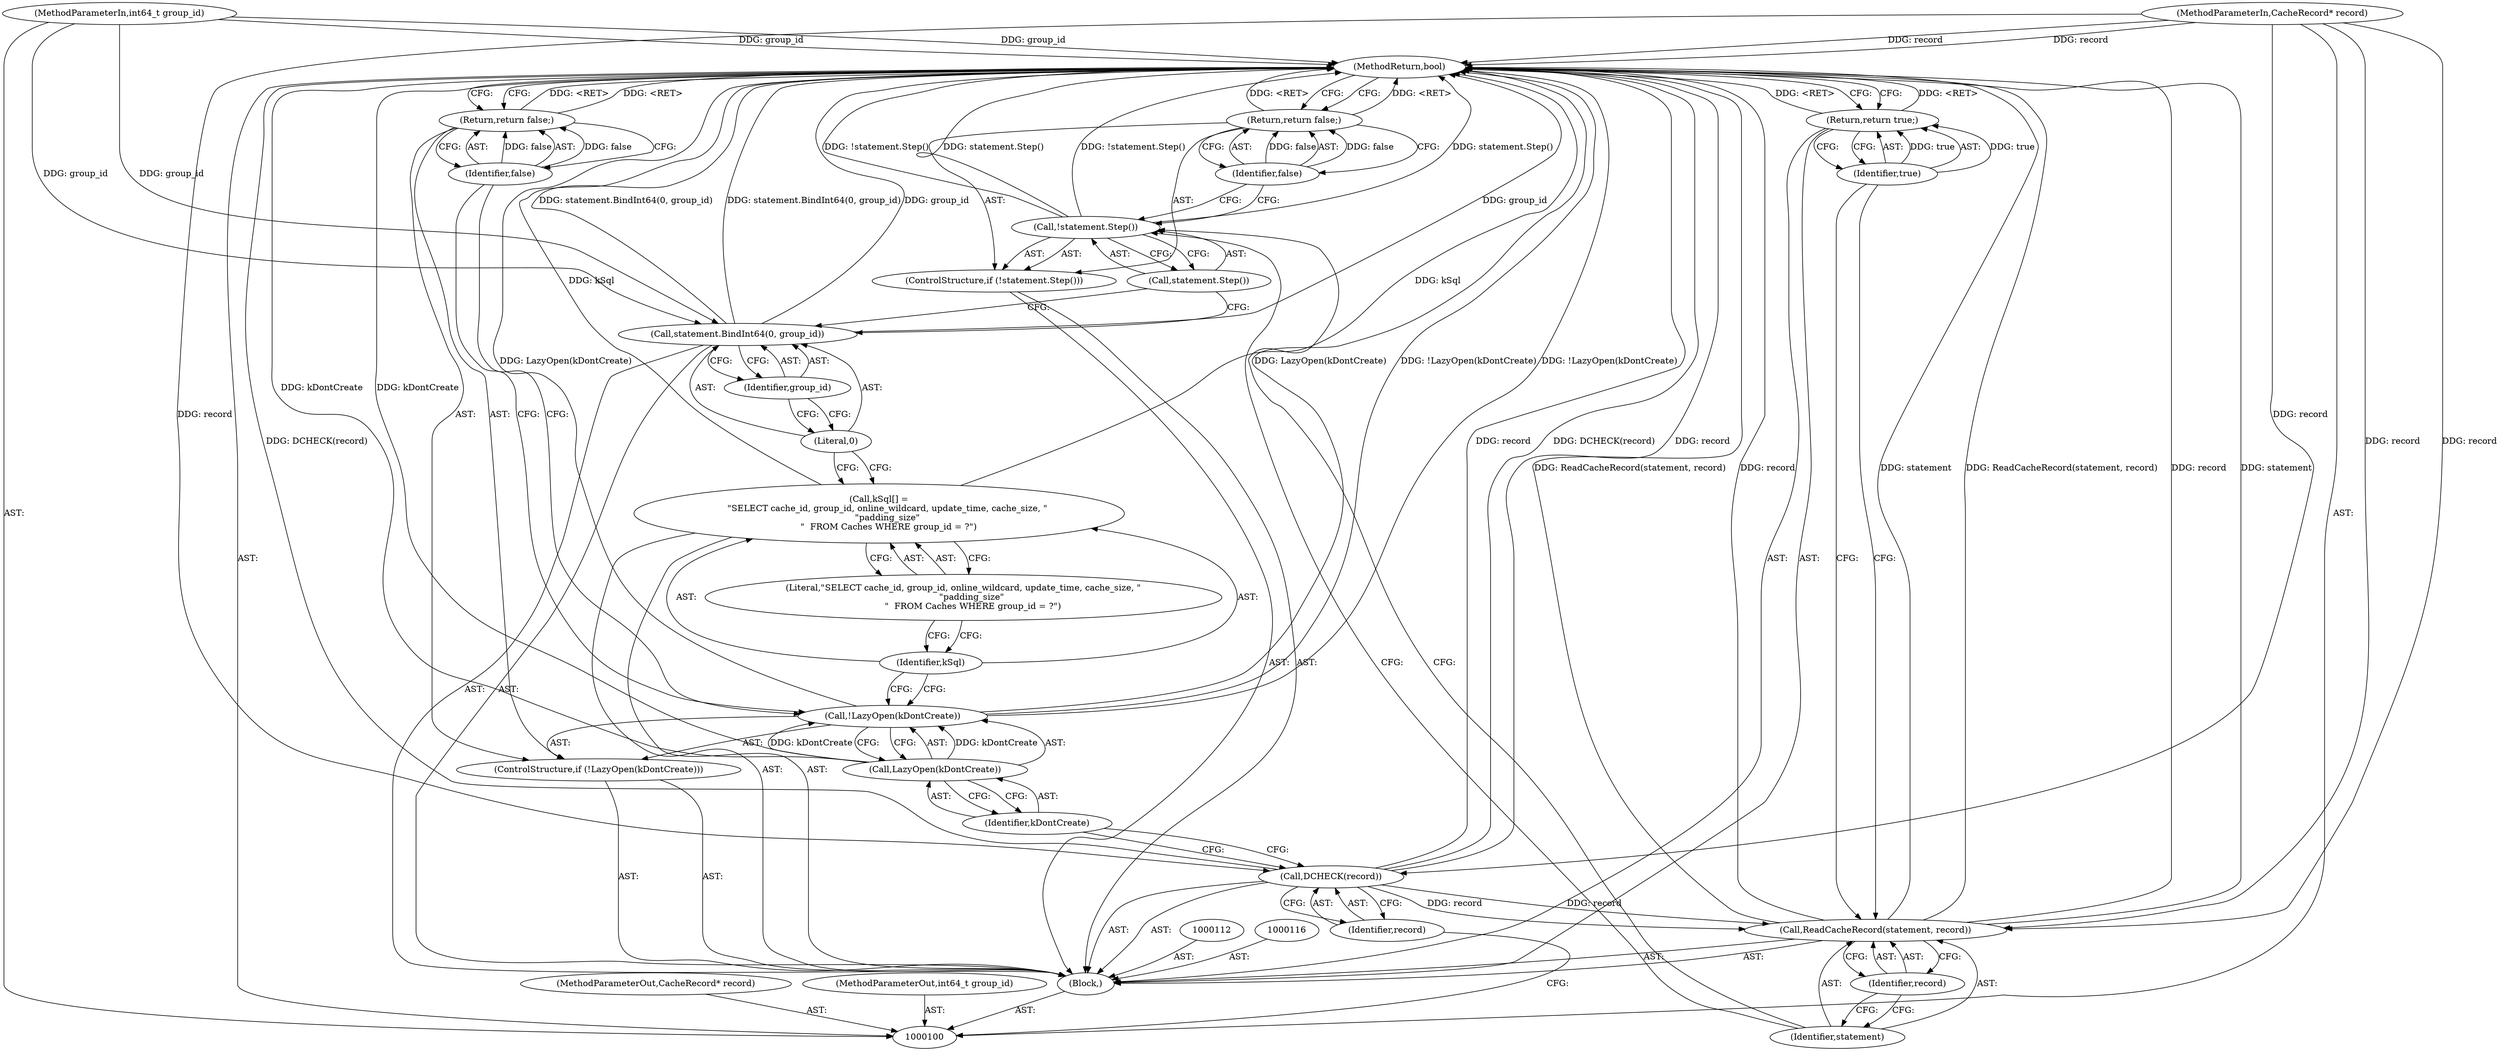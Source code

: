 digraph "0_Chrome_04aaacb936a08d70862d6d9d7e8354721ae46be8_6" {
"1000130" [label="(MethodReturn,bool)"];
"1000101" [label="(MethodParameterIn,int64_t group_id)"];
"1000171" [label="(MethodParameterOut,int64_t group_id)"];
"1000117" [label="(Call,statement.BindInt64(0, group_id))"];
"1000118" [label="(Literal,0)"];
"1000119" [label="(Identifier,group_id)"];
"1000120" [label="(ControlStructure,if (!statement.Step()))"];
"1000121" [label="(Call,!statement.Step())"];
"1000122" [label="(Call,statement.Step())"];
"1000124" [label="(Identifier,false)"];
"1000123" [label="(Return,return false;)"];
"1000126" [label="(Identifier,statement)"];
"1000125" [label="(Call,ReadCacheRecord(statement, record))"];
"1000127" [label="(Identifier,record)"];
"1000128" [label="(Return,return true;)"];
"1000129" [label="(Identifier,true)"];
"1000102" [label="(MethodParameterIn,CacheRecord* record)"];
"1000172" [label="(MethodParameterOut,CacheRecord* record)"];
"1000103" [label="(Block,)"];
"1000104" [label="(Call,DCHECK(record))"];
"1000105" [label="(Identifier,record)"];
"1000109" [label="(Identifier,kDontCreate)"];
"1000106" [label="(ControlStructure,if (!LazyOpen(kDontCreate)))"];
"1000107" [label="(Call,!LazyOpen(kDontCreate))"];
"1000108" [label="(Call,LazyOpen(kDontCreate))"];
"1000111" [label="(Identifier,false)"];
"1000110" [label="(Return,return false;)"];
"1000113" [label="(Call,kSql[] =\n      \"SELECT cache_id, group_id, online_wildcard, update_time, cache_size, \"\n      \"padding_size\"\n       \"  FROM Caches WHERE group_id = ?\")"];
"1000114" [label="(Identifier,kSql)"];
"1000115" [label="(Literal,\"SELECT cache_id, group_id, online_wildcard, update_time, cache_size, \"\n      \"padding_size\"\n       \"  FROM Caches WHERE group_id = ?\")"];
"1000130" -> "1000100"  [label="AST: "];
"1000130" -> "1000110"  [label="CFG: "];
"1000130" -> "1000123"  [label="CFG: "];
"1000130" -> "1000128"  [label="CFG: "];
"1000110" -> "1000130"  [label="DDG: <RET>"];
"1000117" -> "1000130"  [label="DDG: statement.BindInt64(0, group_id)"];
"1000117" -> "1000130"  [label="DDG: group_id"];
"1000125" -> "1000130"  [label="DDG: statement"];
"1000125" -> "1000130"  [label="DDG: ReadCacheRecord(statement, record)"];
"1000125" -> "1000130"  [label="DDG: record"];
"1000107" -> "1000130"  [label="DDG: LazyOpen(kDontCreate)"];
"1000107" -> "1000130"  [label="DDG: !LazyOpen(kDontCreate)"];
"1000104" -> "1000130"  [label="DDG: DCHECK(record)"];
"1000104" -> "1000130"  [label="DDG: record"];
"1000113" -> "1000130"  [label="DDG: kSql"];
"1000121" -> "1000130"  [label="DDG: !statement.Step()"];
"1000121" -> "1000130"  [label="DDG: statement.Step()"];
"1000102" -> "1000130"  [label="DDG: record"];
"1000108" -> "1000130"  [label="DDG: kDontCreate"];
"1000101" -> "1000130"  [label="DDG: group_id"];
"1000128" -> "1000130"  [label="DDG: <RET>"];
"1000123" -> "1000130"  [label="DDG: <RET>"];
"1000101" -> "1000100"  [label="AST: "];
"1000101" -> "1000130"  [label="DDG: group_id"];
"1000101" -> "1000117"  [label="DDG: group_id"];
"1000171" -> "1000100"  [label="AST: "];
"1000117" -> "1000103"  [label="AST: "];
"1000117" -> "1000119"  [label="CFG: "];
"1000118" -> "1000117"  [label="AST: "];
"1000119" -> "1000117"  [label="AST: "];
"1000122" -> "1000117"  [label="CFG: "];
"1000117" -> "1000130"  [label="DDG: statement.BindInt64(0, group_id)"];
"1000117" -> "1000130"  [label="DDG: group_id"];
"1000101" -> "1000117"  [label="DDG: group_id"];
"1000118" -> "1000117"  [label="AST: "];
"1000118" -> "1000113"  [label="CFG: "];
"1000119" -> "1000118"  [label="CFG: "];
"1000119" -> "1000117"  [label="AST: "];
"1000119" -> "1000118"  [label="CFG: "];
"1000117" -> "1000119"  [label="CFG: "];
"1000120" -> "1000103"  [label="AST: "];
"1000121" -> "1000120"  [label="AST: "];
"1000123" -> "1000120"  [label="AST: "];
"1000121" -> "1000120"  [label="AST: "];
"1000121" -> "1000122"  [label="CFG: "];
"1000122" -> "1000121"  [label="AST: "];
"1000124" -> "1000121"  [label="CFG: "];
"1000126" -> "1000121"  [label="CFG: "];
"1000121" -> "1000130"  [label="DDG: !statement.Step()"];
"1000121" -> "1000130"  [label="DDG: statement.Step()"];
"1000122" -> "1000121"  [label="AST: "];
"1000122" -> "1000117"  [label="CFG: "];
"1000121" -> "1000122"  [label="CFG: "];
"1000124" -> "1000123"  [label="AST: "];
"1000124" -> "1000121"  [label="CFG: "];
"1000123" -> "1000124"  [label="CFG: "];
"1000124" -> "1000123"  [label="DDG: false"];
"1000123" -> "1000120"  [label="AST: "];
"1000123" -> "1000124"  [label="CFG: "];
"1000124" -> "1000123"  [label="AST: "];
"1000130" -> "1000123"  [label="CFG: "];
"1000123" -> "1000130"  [label="DDG: <RET>"];
"1000124" -> "1000123"  [label="DDG: false"];
"1000126" -> "1000125"  [label="AST: "];
"1000126" -> "1000121"  [label="CFG: "];
"1000127" -> "1000126"  [label="CFG: "];
"1000125" -> "1000103"  [label="AST: "];
"1000125" -> "1000127"  [label="CFG: "];
"1000126" -> "1000125"  [label="AST: "];
"1000127" -> "1000125"  [label="AST: "];
"1000129" -> "1000125"  [label="CFG: "];
"1000125" -> "1000130"  [label="DDG: statement"];
"1000125" -> "1000130"  [label="DDG: ReadCacheRecord(statement, record)"];
"1000125" -> "1000130"  [label="DDG: record"];
"1000104" -> "1000125"  [label="DDG: record"];
"1000102" -> "1000125"  [label="DDG: record"];
"1000127" -> "1000125"  [label="AST: "];
"1000127" -> "1000126"  [label="CFG: "];
"1000125" -> "1000127"  [label="CFG: "];
"1000128" -> "1000103"  [label="AST: "];
"1000128" -> "1000129"  [label="CFG: "];
"1000129" -> "1000128"  [label="AST: "];
"1000130" -> "1000128"  [label="CFG: "];
"1000128" -> "1000130"  [label="DDG: <RET>"];
"1000129" -> "1000128"  [label="DDG: true"];
"1000129" -> "1000128"  [label="AST: "];
"1000129" -> "1000125"  [label="CFG: "];
"1000128" -> "1000129"  [label="CFG: "];
"1000129" -> "1000128"  [label="DDG: true"];
"1000102" -> "1000100"  [label="AST: "];
"1000102" -> "1000130"  [label="DDG: record"];
"1000102" -> "1000104"  [label="DDG: record"];
"1000102" -> "1000125"  [label="DDG: record"];
"1000172" -> "1000100"  [label="AST: "];
"1000103" -> "1000100"  [label="AST: "];
"1000104" -> "1000103"  [label="AST: "];
"1000106" -> "1000103"  [label="AST: "];
"1000112" -> "1000103"  [label="AST: "];
"1000113" -> "1000103"  [label="AST: "];
"1000116" -> "1000103"  [label="AST: "];
"1000117" -> "1000103"  [label="AST: "];
"1000120" -> "1000103"  [label="AST: "];
"1000125" -> "1000103"  [label="AST: "];
"1000128" -> "1000103"  [label="AST: "];
"1000104" -> "1000103"  [label="AST: "];
"1000104" -> "1000105"  [label="CFG: "];
"1000105" -> "1000104"  [label="AST: "];
"1000109" -> "1000104"  [label="CFG: "];
"1000104" -> "1000130"  [label="DDG: DCHECK(record)"];
"1000104" -> "1000130"  [label="DDG: record"];
"1000102" -> "1000104"  [label="DDG: record"];
"1000104" -> "1000125"  [label="DDG: record"];
"1000105" -> "1000104"  [label="AST: "];
"1000105" -> "1000100"  [label="CFG: "];
"1000104" -> "1000105"  [label="CFG: "];
"1000109" -> "1000108"  [label="AST: "];
"1000109" -> "1000104"  [label="CFG: "];
"1000108" -> "1000109"  [label="CFG: "];
"1000106" -> "1000103"  [label="AST: "];
"1000107" -> "1000106"  [label="AST: "];
"1000110" -> "1000106"  [label="AST: "];
"1000107" -> "1000106"  [label="AST: "];
"1000107" -> "1000108"  [label="CFG: "];
"1000108" -> "1000107"  [label="AST: "];
"1000111" -> "1000107"  [label="CFG: "];
"1000114" -> "1000107"  [label="CFG: "];
"1000107" -> "1000130"  [label="DDG: LazyOpen(kDontCreate)"];
"1000107" -> "1000130"  [label="DDG: !LazyOpen(kDontCreate)"];
"1000108" -> "1000107"  [label="DDG: kDontCreate"];
"1000108" -> "1000107"  [label="AST: "];
"1000108" -> "1000109"  [label="CFG: "];
"1000109" -> "1000108"  [label="AST: "];
"1000107" -> "1000108"  [label="CFG: "];
"1000108" -> "1000130"  [label="DDG: kDontCreate"];
"1000108" -> "1000107"  [label="DDG: kDontCreate"];
"1000111" -> "1000110"  [label="AST: "];
"1000111" -> "1000107"  [label="CFG: "];
"1000110" -> "1000111"  [label="CFG: "];
"1000111" -> "1000110"  [label="DDG: false"];
"1000110" -> "1000106"  [label="AST: "];
"1000110" -> "1000111"  [label="CFG: "];
"1000111" -> "1000110"  [label="AST: "];
"1000130" -> "1000110"  [label="CFG: "];
"1000110" -> "1000130"  [label="DDG: <RET>"];
"1000111" -> "1000110"  [label="DDG: false"];
"1000113" -> "1000103"  [label="AST: "];
"1000113" -> "1000115"  [label="CFG: "];
"1000114" -> "1000113"  [label="AST: "];
"1000115" -> "1000113"  [label="AST: "];
"1000118" -> "1000113"  [label="CFG: "];
"1000113" -> "1000130"  [label="DDG: kSql"];
"1000114" -> "1000113"  [label="AST: "];
"1000114" -> "1000107"  [label="CFG: "];
"1000115" -> "1000114"  [label="CFG: "];
"1000115" -> "1000113"  [label="AST: "];
"1000115" -> "1000114"  [label="CFG: "];
"1000113" -> "1000115"  [label="CFG: "];
}
